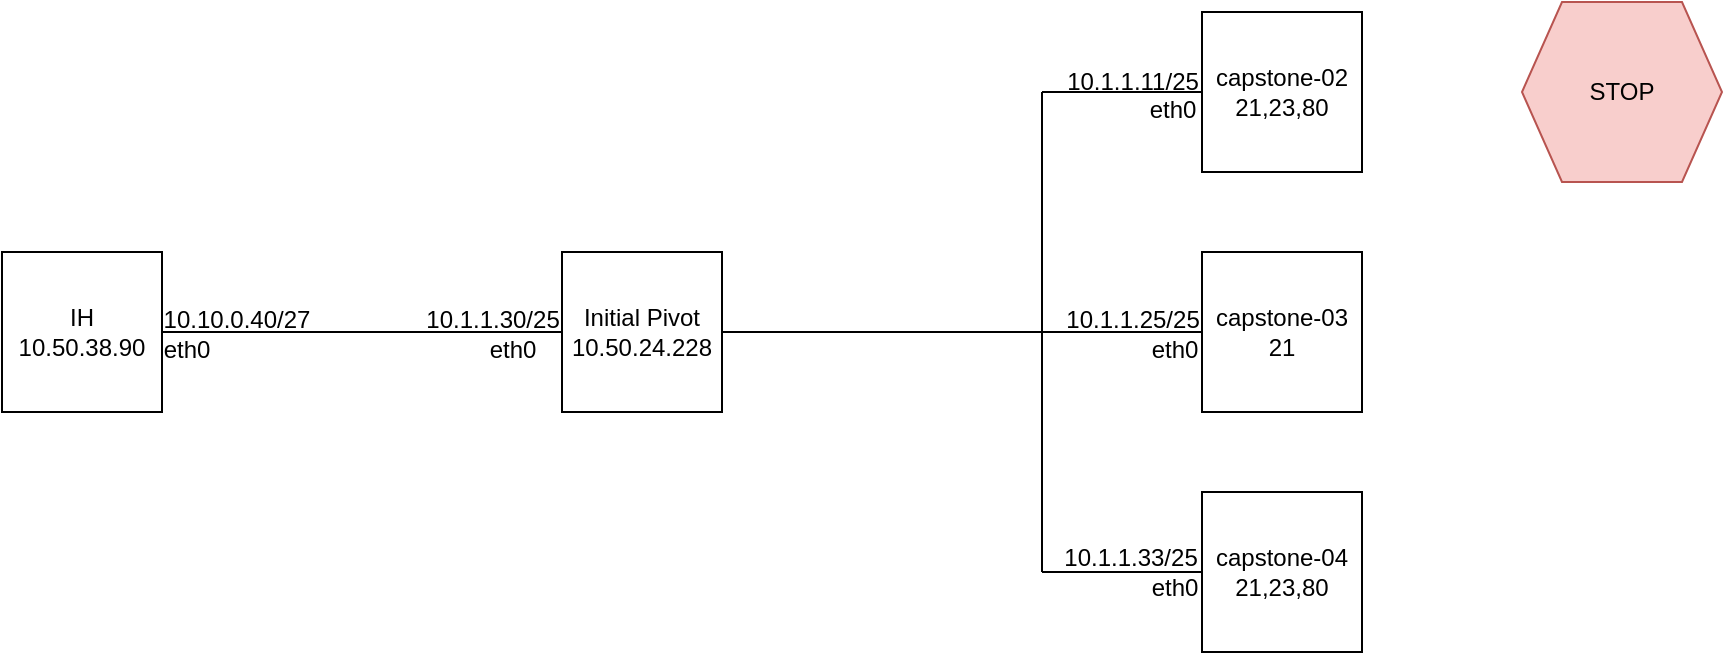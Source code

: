<mxfile version="20.0.2" type="github">
  <diagram id="9iPvs14uS1EhfAJtTvNM" name="Page-1">
    <mxGraphModel dx="578" dy="643" grid="1" gridSize="10" guides="1" tooltips="1" connect="1" arrows="1" fold="1" page="0" pageScale="1" pageWidth="850" pageHeight="1100" math="0" shadow="0">
      <root>
        <mxCell id="0" />
        <mxCell id="1" parent="0" />
        <mxCell id="XnRajPawo_5PjmVeQMUp-1" value="IH&lt;br&gt;10.50.38.90" style="whiteSpace=wrap;html=1;aspect=fixed;" vertex="1" parent="1">
          <mxGeometry x="120" y="320" width="80" height="80" as="geometry" />
        </mxCell>
        <mxCell id="XnRajPawo_5PjmVeQMUp-2" value="Initial Pivot&lt;br&gt;10.50.24.228" style="whiteSpace=wrap;html=1;aspect=fixed;" vertex="1" parent="1">
          <mxGeometry x="400" y="320" width="80" height="80" as="geometry" />
        </mxCell>
        <mxCell id="XnRajPawo_5PjmVeQMUp-3" value="" style="endArrow=none;html=1;rounded=0;exitX=1;exitY=0.5;exitDx=0;exitDy=0;entryX=0;entryY=0.5;entryDx=0;entryDy=0;" edge="1" parent="1" source="XnRajPawo_5PjmVeQMUp-1" target="XnRajPawo_5PjmVeQMUp-2">
          <mxGeometry width="50" height="50" relative="1" as="geometry">
            <mxPoint x="250" y="330" as="sourcePoint" />
            <mxPoint x="300" y="280" as="targetPoint" />
          </mxGeometry>
        </mxCell>
        <mxCell id="XnRajPawo_5PjmVeQMUp-4" value="10.10.0.40/27" style="text;html=1;align=center;verticalAlign=middle;resizable=0;points=[];autosize=1;strokeColor=none;fillColor=none;" vertex="1" parent="1">
          <mxGeometry x="187" y="339" width="100" height="30" as="geometry" />
        </mxCell>
        <mxCell id="XnRajPawo_5PjmVeQMUp-5" value="eth0" style="text;html=1;align=center;verticalAlign=middle;resizable=0;points=[];autosize=1;strokeColor=none;fillColor=none;" vertex="1" parent="1">
          <mxGeometry x="187" y="354" width="50" height="30" as="geometry" />
        </mxCell>
        <mxCell id="XnRajPawo_5PjmVeQMUp-7" value="10.1.1.30/25" style="text;html=1;align=center;verticalAlign=middle;resizable=0;points=[];autosize=1;strokeColor=none;fillColor=none;" vertex="1" parent="1">
          <mxGeometry x="320" y="339" width="90" height="30" as="geometry" />
        </mxCell>
        <mxCell id="XnRajPawo_5PjmVeQMUp-8" value="eth0" style="text;html=1;align=center;verticalAlign=middle;resizable=0;points=[];autosize=1;strokeColor=none;fillColor=none;" vertex="1" parent="1">
          <mxGeometry x="350" y="354" width="50" height="30" as="geometry" />
        </mxCell>
        <mxCell id="XnRajPawo_5PjmVeQMUp-18" value="" style="endArrow=none;html=1;rounded=0;entryX=0;entryY=0.5;entryDx=0;entryDy=0;" edge="1" parent="1" target="XnRajPawo_5PjmVeQMUp-63">
          <mxGeometry width="50" height="50" relative="1" as="geometry">
            <mxPoint x="480" y="360" as="sourcePoint" />
            <mxPoint x="640" y="360" as="targetPoint" />
          </mxGeometry>
        </mxCell>
        <mxCell id="XnRajPawo_5PjmVeQMUp-62" value="capstone-02&lt;br&gt;21,23,80" style="whiteSpace=wrap;html=1;aspect=fixed;" vertex="1" parent="1">
          <mxGeometry x="720" y="200" width="80" height="80" as="geometry" />
        </mxCell>
        <mxCell id="XnRajPawo_5PjmVeQMUp-63" value="capstone-03&lt;br&gt;21" style="whiteSpace=wrap;html=1;aspect=fixed;" vertex="1" parent="1">
          <mxGeometry x="720" y="320" width="80" height="80" as="geometry" />
        </mxCell>
        <mxCell id="XnRajPawo_5PjmVeQMUp-64" value="capstone-04&lt;br&gt;21,23,80" style="whiteSpace=wrap;html=1;aspect=fixed;" vertex="1" parent="1">
          <mxGeometry x="720" y="440" width="80" height="80" as="geometry" />
        </mxCell>
        <mxCell id="XnRajPawo_5PjmVeQMUp-65" value="" style="endArrow=none;html=1;rounded=0;" edge="1" parent="1">
          <mxGeometry width="50" height="50" relative="1" as="geometry">
            <mxPoint x="640" y="240" as="sourcePoint" />
            <mxPoint x="720" y="240" as="targetPoint" />
          </mxGeometry>
        </mxCell>
        <mxCell id="XnRajPawo_5PjmVeQMUp-66" value="" style="endArrow=none;html=1;rounded=0;" edge="1" parent="1">
          <mxGeometry width="50" height="50" relative="1" as="geometry">
            <mxPoint x="640" y="480" as="sourcePoint" />
            <mxPoint x="720" y="480" as="targetPoint" />
          </mxGeometry>
        </mxCell>
        <mxCell id="XnRajPawo_5PjmVeQMUp-67" value="" style="endArrow=none;html=1;rounded=0;" edge="1" parent="1">
          <mxGeometry width="50" height="50" relative="1" as="geometry">
            <mxPoint x="640" y="480" as="sourcePoint" />
            <mxPoint x="640" y="240" as="targetPoint" />
          </mxGeometry>
        </mxCell>
        <mxCell id="XnRajPawo_5PjmVeQMUp-68" value="STOP" style="shape=hexagon;perimeter=hexagonPerimeter2;whiteSpace=wrap;html=1;fixedSize=1;fillColor=#f8cecc;strokeColor=#b85450;" vertex="1" parent="1">
          <mxGeometry x="880" y="195" width="100" height="90" as="geometry" />
        </mxCell>
        <mxCell id="XnRajPawo_5PjmVeQMUp-70" value="10.1.1.11/25" style="text;html=1;align=center;verticalAlign=middle;resizable=0;points=[];autosize=1;strokeColor=none;fillColor=none;" vertex="1" parent="1">
          <mxGeometry x="640" y="220" width="90" height="30" as="geometry" />
        </mxCell>
        <mxCell id="XnRajPawo_5PjmVeQMUp-71" value="eth0" style="text;html=1;align=center;verticalAlign=middle;resizable=0;points=[];autosize=1;strokeColor=none;fillColor=none;" vertex="1" parent="1">
          <mxGeometry x="680" y="234" width="50" height="30" as="geometry" />
        </mxCell>
        <mxCell id="XnRajPawo_5PjmVeQMUp-72" value="eth0" style="text;html=1;align=center;verticalAlign=middle;resizable=0;points=[];autosize=1;strokeColor=none;fillColor=none;" vertex="1" parent="1">
          <mxGeometry x="681" y="354" width="50" height="30" as="geometry" />
        </mxCell>
        <mxCell id="XnRajPawo_5PjmVeQMUp-73" value="eth0" style="text;html=1;align=center;verticalAlign=middle;resizable=0;points=[];autosize=1;strokeColor=none;fillColor=none;" vertex="1" parent="1">
          <mxGeometry x="681" y="473" width="50" height="30" as="geometry" />
        </mxCell>
        <mxCell id="XnRajPawo_5PjmVeQMUp-74" value="10.1.1.25/25" style="text;html=1;align=center;verticalAlign=middle;resizable=0;points=[];autosize=1;strokeColor=none;fillColor=none;" vertex="1" parent="1">
          <mxGeometry x="640" y="339" width="90" height="30" as="geometry" />
        </mxCell>
        <mxCell id="XnRajPawo_5PjmVeQMUp-75" value="10.1.1.33/25" style="text;html=1;align=center;verticalAlign=middle;resizable=0;points=[];autosize=1;strokeColor=none;fillColor=none;" vertex="1" parent="1">
          <mxGeometry x="639" y="458" width="90" height="30" as="geometry" />
        </mxCell>
      </root>
    </mxGraphModel>
  </diagram>
</mxfile>
